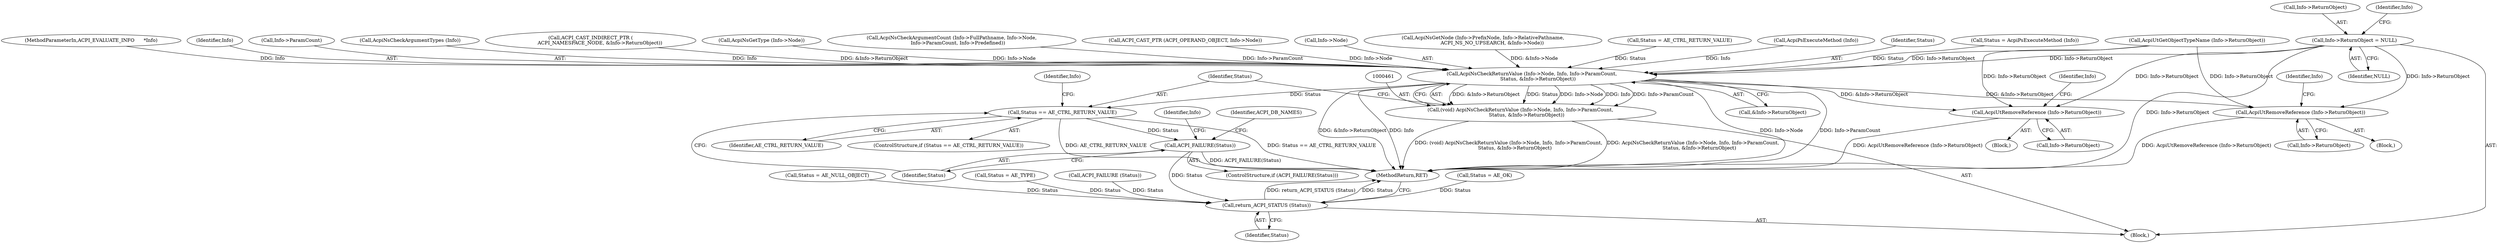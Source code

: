 digraph "0_acpica_37f2c716f2c6ab14c3ba557a539c3ee3224931b5@pointer" {
"1000182" [label="(Call,Info->ReturnObject = NULL)"];
"1000462" [label="(Call,AcpiNsCheckReturnValue (Info->Node, Info, Info->ParamCount,\n        Status, &Info->ReturnObject))"];
"1000460" [label="(Call,(void) AcpiNsCheckReturnValue (Info->Node, Info, Info->ParamCount,\n        Status, &Info->ReturnObject))"];
"1000476" [label="(Call,Status == AE_CTRL_RETURN_VALUE)"];
"1000501" [label="(Call,ACPI_FAILURE(Status))"];
"1000536" [label="(Call,return_ACPI_STATUS (Status))"];
"1000487" [label="(Call,AcpiUtRemoveReference (Info->ReturnObject))"];
"1000509" [label="(Call,AcpiUtRemoveReference (Info->ReturnObject))"];
"1000493" [label="(Identifier,Info)"];
"1000311" [label="(Call,AcpiNsCheckArgumentCount (Info->FullPathname, Info->Node,\n        Info->ParamCount, Info->Predefined))"];
"1000478" [label="(Identifier,AE_CTRL_RETURN_VALUE)"];
"1000496" [label="(Call,Status = AE_OK)"];
"1000506" [label="(Identifier,Info)"];
"1000183" [label="(Call,Info->ReturnObject)"];
"1000538" [label="(MethodReturn,RET)"];
"1000417" [label="(Call,ACPI_CAST_PTR (ACPI_OPERAND_OBJECT, Info->Node))"];
"1000537" [label="(Identifier,Status)"];
"1000488" [label="(Call,Info->ReturnObject)"];
"1000463" [label="(Call,Info->Node)"];
"1000182" [label="(Call,Info->ReturnObject = NULL)"];
"1000475" [label="(ControlStructure,if (Status == AE_CTRL_RETURN_VALUE))"];
"1000372" [label="(Call,Status = AE_NULL_OBJECT)"];
"1000487" [label="(Call,AcpiUtRemoveReference (Info->ReturnObject))"];
"1000510" [label="(Call,Info->ReturnObject)"];
"1000483" [label="(Identifier,Info)"];
"1000127" [label="(Block,)"];
"1000462" [label="(Call,AcpiNsCheckReturnValue (Info->Node, Info, Info->ParamCount,\n        Status, &Info->ReturnObject))"];
"1000353" [label="(Call,Status = AE_TYPE)"];
"1000145" [label="(Call,AcpiNsGetNode (Info->PrefixNode, Info->RelativePathname,\n            ACPI_NS_NO_UPSEARCH, &Info->Node))"];
"1000486" [label="(Block,)"];
"1000456" [label="(Call,Status = AE_CTRL_RETURN_VALUE)"];
"1000434" [label="(Call,ACPI_FAILURE (Status))"];
"1000189" [label="(Identifier,Info)"];
"1000536" [label="(Call,return_ACPI_STATUS (Status))"];
"1000407" [label="(Call,AcpiPsExecuteMethod (Info))"];
"1000470" [label="(Identifier,Status)"];
"1000405" [label="(Call,Status = AcpiPsExecuteMethod (Info))"];
"1000477" [label="(Identifier,Status)"];
"1000126" [label="(MethodParameterIn,ACPI_EVALUATE_INFO      *Info)"];
"1000466" [label="(Identifier,Info)"];
"1000502" [label="(Identifier,Status)"];
"1000467" [label="(Call,Info->ParamCount)"];
"1000324" [label="(Call,AcpiNsCheckArgumentTypes (Info))"];
"1000452" [label="(Call,AcpiUtGetObjectTypeName (Info->ReturnObject))"];
"1000508" [label="(Block,)"];
"1000501" [label="(Call,ACPI_FAILURE(Status))"];
"1000509" [label="(Call,AcpiUtRemoveReference (Info->ReturnObject))"];
"1000460" [label="(Call,(void) AcpiNsCheckReturnValue (Info->Node, Info, Info->ParamCount,\n        Status, &Info->ReturnObject))"];
"1000476" [label="(Call,Status == AE_CTRL_RETURN_VALUE)"];
"1000425" [label="(Call,ACPI_CAST_INDIRECT_PTR (\n            ACPI_NAMESPACE_NODE, &Info->ReturnObject))"];
"1000520" [label="(Identifier,ACPI_DB_NAMES)"];
"1000471" [label="(Call,&Info->ReturnObject)"];
"1000186" [label="(Identifier,NULL)"];
"1000515" [label="(Identifier,Info)"];
"1000327" [label="(Call,AcpiNsGetType (Info->Node))"];
"1000500" [label="(ControlStructure,if (ACPI_FAILURE(Status)))"];
"1000182" -> "1000127"  [label="AST: "];
"1000182" -> "1000186"  [label="CFG: "];
"1000183" -> "1000182"  [label="AST: "];
"1000186" -> "1000182"  [label="AST: "];
"1000189" -> "1000182"  [label="CFG: "];
"1000182" -> "1000538"  [label="DDG: Info->ReturnObject"];
"1000182" -> "1000462"  [label="DDG: Info->ReturnObject"];
"1000182" -> "1000487"  [label="DDG: Info->ReturnObject"];
"1000182" -> "1000509"  [label="DDG: Info->ReturnObject"];
"1000462" -> "1000460"  [label="AST: "];
"1000462" -> "1000471"  [label="CFG: "];
"1000463" -> "1000462"  [label="AST: "];
"1000466" -> "1000462"  [label="AST: "];
"1000467" -> "1000462"  [label="AST: "];
"1000470" -> "1000462"  [label="AST: "];
"1000471" -> "1000462"  [label="AST: "];
"1000460" -> "1000462"  [label="CFG: "];
"1000462" -> "1000538"  [label="DDG: Info->Node"];
"1000462" -> "1000538"  [label="DDG: Info->ParamCount"];
"1000462" -> "1000538"  [label="DDG: &Info->ReturnObject"];
"1000462" -> "1000538"  [label="DDG: Info"];
"1000462" -> "1000460"  [label="DDG: &Info->ReturnObject"];
"1000462" -> "1000460"  [label="DDG: Status"];
"1000462" -> "1000460"  [label="DDG: Info->Node"];
"1000462" -> "1000460"  [label="DDG: Info"];
"1000462" -> "1000460"  [label="DDG: Info->ParamCount"];
"1000327" -> "1000462"  [label="DDG: Info->Node"];
"1000145" -> "1000462"  [label="DDG: &Info->Node"];
"1000417" -> "1000462"  [label="DDG: Info->Node"];
"1000407" -> "1000462"  [label="DDG: Info"];
"1000324" -> "1000462"  [label="DDG: Info"];
"1000126" -> "1000462"  [label="DDG: Info"];
"1000311" -> "1000462"  [label="DDG: Info->ParamCount"];
"1000456" -> "1000462"  [label="DDG: Status"];
"1000405" -> "1000462"  [label="DDG: Status"];
"1000425" -> "1000462"  [label="DDG: &Info->ReturnObject"];
"1000452" -> "1000462"  [label="DDG: Info->ReturnObject"];
"1000462" -> "1000476"  [label="DDG: Status"];
"1000462" -> "1000487"  [label="DDG: &Info->ReturnObject"];
"1000462" -> "1000509"  [label="DDG: &Info->ReturnObject"];
"1000460" -> "1000127"  [label="AST: "];
"1000461" -> "1000460"  [label="AST: "];
"1000477" -> "1000460"  [label="CFG: "];
"1000460" -> "1000538"  [label="DDG: (void) AcpiNsCheckReturnValue (Info->Node, Info, Info->ParamCount,\n        Status, &Info->ReturnObject)"];
"1000460" -> "1000538"  [label="DDG: AcpiNsCheckReturnValue (Info->Node, Info, Info->ParamCount,\n        Status, &Info->ReturnObject)"];
"1000476" -> "1000475"  [label="AST: "];
"1000476" -> "1000478"  [label="CFG: "];
"1000477" -> "1000476"  [label="AST: "];
"1000478" -> "1000476"  [label="AST: "];
"1000483" -> "1000476"  [label="CFG: "];
"1000502" -> "1000476"  [label="CFG: "];
"1000476" -> "1000538"  [label="DDG: Status == AE_CTRL_RETURN_VALUE"];
"1000476" -> "1000538"  [label="DDG: AE_CTRL_RETURN_VALUE"];
"1000476" -> "1000501"  [label="DDG: Status"];
"1000501" -> "1000500"  [label="AST: "];
"1000501" -> "1000502"  [label="CFG: "];
"1000502" -> "1000501"  [label="AST: "];
"1000506" -> "1000501"  [label="CFG: "];
"1000520" -> "1000501"  [label="CFG: "];
"1000501" -> "1000538"  [label="DDG: ACPI_FAILURE(Status)"];
"1000501" -> "1000536"  [label="DDG: Status"];
"1000536" -> "1000127"  [label="AST: "];
"1000536" -> "1000537"  [label="CFG: "];
"1000537" -> "1000536"  [label="AST: "];
"1000538" -> "1000536"  [label="CFG: "];
"1000536" -> "1000538"  [label="DDG: return_ACPI_STATUS (Status)"];
"1000536" -> "1000538"  [label="DDG: Status"];
"1000496" -> "1000536"  [label="DDG: Status"];
"1000434" -> "1000536"  [label="DDG: Status"];
"1000353" -> "1000536"  [label="DDG: Status"];
"1000372" -> "1000536"  [label="DDG: Status"];
"1000487" -> "1000486"  [label="AST: "];
"1000487" -> "1000488"  [label="CFG: "];
"1000488" -> "1000487"  [label="AST: "];
"1000493" -> "1000487"  [label="CFG: "];
"1000487" -> "1000538"  [label="DDG: AcpiUtRemoveReference (Info->ReturnObject)"];
"1000452" -> "1000487"  [label="DDG: Info->ReturnObject"];
"1000509" -> "1000508"  [label="AST: "];
"1000509" -> "1000510"  [label="CFG: "];
"1000510" -> "1000509"  [label="AST: "];
"1000515" -> "1000509"  [label="CFG: "];
"1000509" -> "1000538"  [label="DDG: AcpiUtRemoveReference (Info->ReturnObject)"];
"1000452" -> "1000509"  [label="DDG: Info->ReturnObject"];
}

